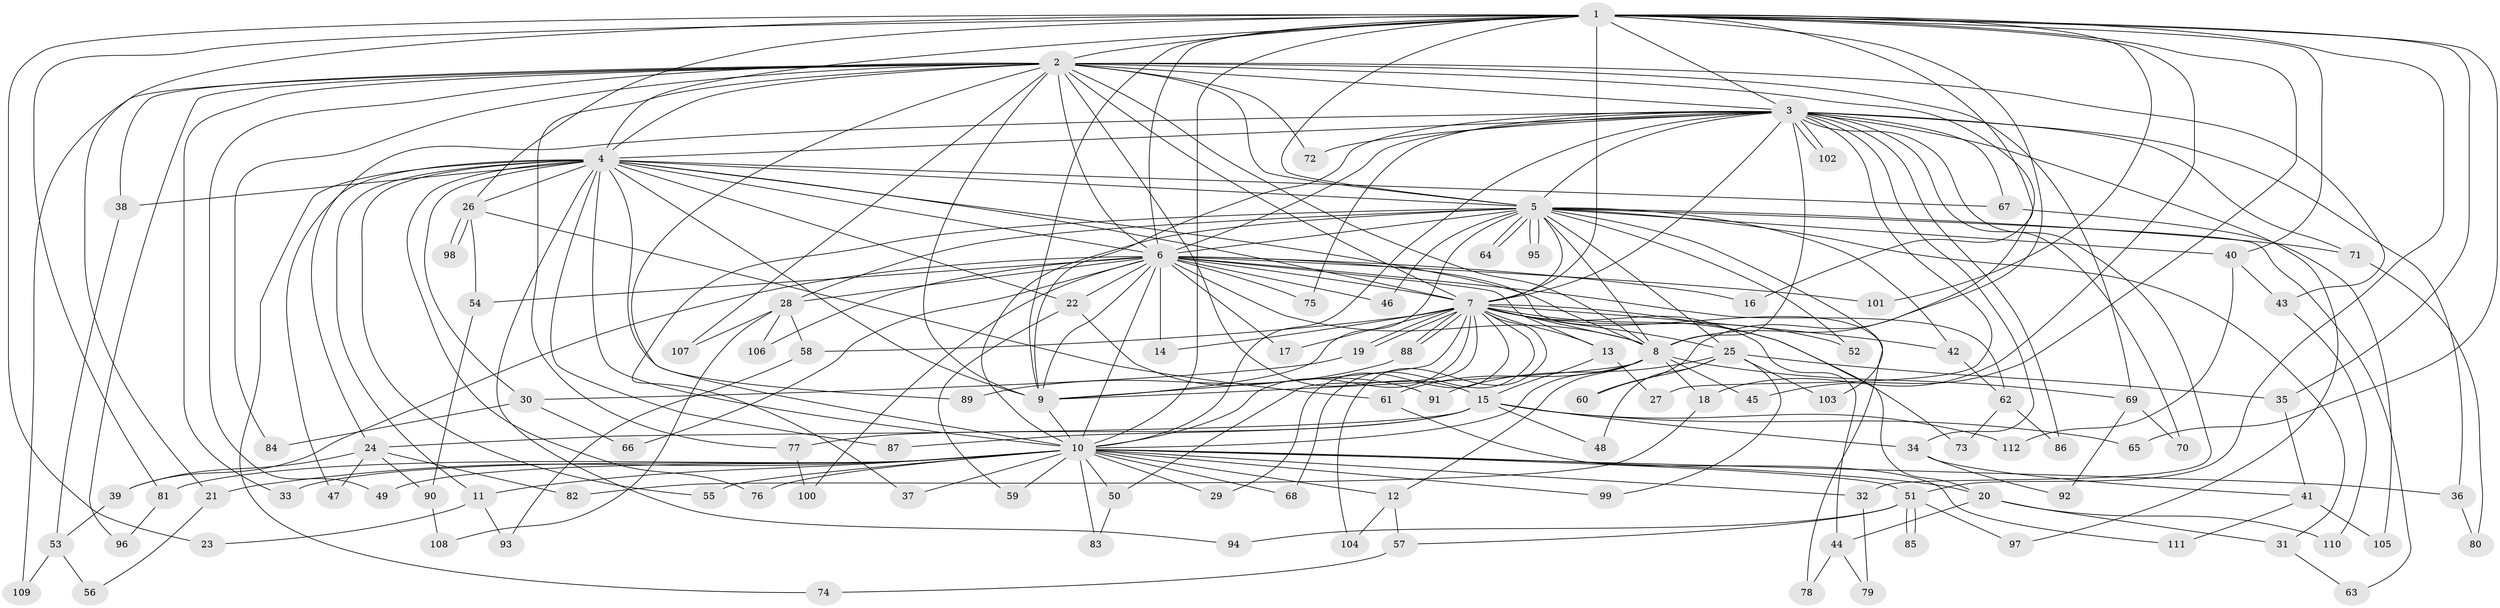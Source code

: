// coarse degree distribution, {18: 0.011235955056179775, 26: 0.011235955056179775, 21: 0.011235955056179775, 22: 0.011235955056179775, 23: 0.02247191011235955, 25: 0.011235955056179775, 13: 0.011235955056179775, 27: 0.011235955056179775, 4: 0.11235955056179775, 2: 0.5280898876404494, 3: 0.19101123595505617, 6: 0.02247191011235955, 8: 0.011235955056179775, 5: 0.02247191011235955, 1: 0.011235955056179775}
// Generated by graph-tools (version 1.1) at 2025/41/03/06/25 10:41:44]
// undirected, 112 vertices, 249 edges
graph export_dot {
graph [start="1"]
  node [color=gray90,style=filled];
  1;
  2;
  3;
  4;
  5;
  6;
  7;
  8;
  9;
  10;
  11;
  12;
  13;
  14;
  15;
  16;
  17;
  18;
  19;
  20;
  21;
  22;
  23;
  24;
  25;
  26;
  27;
  28;
  29;
  30;
  31;
  32;
  33;
  34;
  35;
  36;
  37;
  38;
  39;
  40;
  41;
  42;
  43;
  44;
  45;
  46;
  47;
  48;
  49;
  50;
  51;
  52;
  53;
  54;
  55;
  56;
  57;
  58;
  59;
  60;
  61;
  62;
  63;
  64;
  65;
  66;
  67;
  68;
  69;
  70;
  71;
  72;
  73;
  74;
  75;
  76;
  77;
  78;
  79;
  80;
  81;
  82;
  83;
  84;
  85;
  86;
  87;
  88;
  89;
  90;
  91;
  92;
  93;
  94;
  95;
  96;
  97;
  98;
  99;
  100;
  101;
  102;
  103;
  104;
  105;
  106;
  107;
  108;
  109;
  110;
  111;
  112;
  1 -- 2;
  1 -- 3;
  1 -- 4;
  1 -- 5;
  1 -- 6;
  1 -- 7;
  1 -- 8;
  1 -- 9;
  1 -- 10;
  1 -- 16;
  1 -- 18;
  1 -- 21;
  1 -- 23;
  1 -- 26;
  1 -- 35;
  1 -- 40;
  1 -- 45;
  1 -- 51;
  1 -- 65;
  1 -- 81;
  1 -- 101;
  2 -- 3;
  2 -- 4;
  2 -- 5;
  2 -- 6;
  2 -- 7;
  2 -- 8;
  2 -- 9;
  2 -- 10;
  2 -- 15;
  2 -- 33;
  2 -- 38;
  2 -- 43;
  2 -- 49;
  2 -- 60;
  2 -- 69;
  2 -- 72;
  2 -- 77;
  2 -- 84;
  2 -- 96;
  2 -- 107;
  2 -- 109;
  3 -- 4;
  3 -- 5;
  3 -- 6;
  3 -- 7;
  3 -- 8;
  3 -- 9;
  3 -- 10;
  3 -- 24;
  3 -- 27;
  3 -- 32;
  3 -- 34;
  3 -- 36;
  3 -- 67;
  3 -- 70;
  3 -- 71;
  3 -- 72;
  3 -- 75;
  3 -- 86;
  3 -- 97;
  3 -- 102;
  3 -- 102;
  4 -- 5;
  4 -- 6;
  4 -- 7;
  4 -- 8;
  4 -- 9;
  4 -- 10;
  4 -- 11;
  4 -- 22;
  4 -- 26;
  4 -- 30;
  4 -- 38;
  4 -- 47;
  4 -- 55;
  4 -- 67;
  4 -- 74;
  4 -- 76;
  4 -- 87;
  4 -- 89;
  4 -- 94;
  5 -- 6;
  5 -- 7;
  5 -- 8;
  5 -- 9;
  5 -- 10;
  5 -- 25;
  5 -- 28;
  5 -- 31;
  5 -- 37;
  5 -- 40;
  5 -- 42;
  5 -- 46;
  5 -- 52;
  5 -- 63;
  5 -- 64;
  5 -- 64;
  5 -- 71;
  5 -- 95;
  5 -- 95;
  5 -- 103;
  6 -- 7;
  6 -- 8;
  6 -- 9;
  6 -- 10;
  6 -- 13;
  6 -- 14;
  6 -- 16;
  6 -- 17;
  6 -- 22;
  6 -- 28;
  6 -- 39;
  6 -- 46;
  6 -- 54;
  6 -- 62;
  6 -- 66;
  6 -- 75;
  6 -- 78;
  6 -- 100;
  6 -- 101;
  6 -- 106;
  7 -- 8;
  7 -- 9;
  7 -- 10;
  7 -- 13;
  7 -- 14;
  7 -- 17;
  7 -- 19;
  7 -- 19;
  7 -- 20;
  7 -- 25;
  7 -- 29;
  7 -- 42;
  7 -- 44;
  7 -- 50;
  7 -- 52;
  7 -- 58;
  7 -- 68;
  7 -- 73;
  7 -- 88;
  7 -- 88;
  7 -- 104;
  8 -- 9;
  8 -- 10;
  8 -- 12;
  8 -- 18;
  8 -- 45;
  8 -- 61;
  8 -- 69;
  9 -- 10;
  10 -- 11;
  10 -- 12;
  10 -- 20;
  10 -- 21;
  10 -- 29;
  10 -- 32;
  10 -- 33;
  10 -- 36;
  10 -- 37;
  10 -- 49;
  10 -- 50;
  10 -- 51;
  10 -- 55;
  10 -- 59;
  10 -- 68;
  10 -- 76;
  10 -- 81;
  10 -- 83;
  10 -- 99;
  11 -- 23;
  11 -- 93;
  12 -- 57;
  12 -- 104;
  13 -- 15;
  13 -- 27;
  15 -- 24;
  15 -- 34;
  15 -- 48;
  15 -- 65;
  15 -- 77;
  15 -- 87;
  15 -- 112;
  18 -- 82;
  19 -- 30;
  20 -- 31;
  20 -- 44;
  20 -- 110;
  21 -- 56;
  22 -- 59;
  22 -- 91;
  24 -- 39;
  24 -- 47;
  24 -- 82;
  24 -- 90;
  25 -- 35;
  25 -- 48;
  25 -- 60;
  25 -- 91;
  25 -- 99;
  25 -- 103;
  26 -- 54;
  26 -- 61;
  26 -- 98;
  26 -- 98;
  28 -- 58;
  28 -- 106;
  28 -- 107;
  28 -- 108;
  30 -- 66;
  30 -- 84;
  31 -- 63;
  32 -- 79;
  34 -- 41;
  34 -- 92;
  35 -- 41;
  36 -- 80;
  38 -- 53;
  39 -- 53;
  40 -- 43;
  40 -- 112;
  41 -- 105;
  41 -- 111;
  42 -- 62;
  43 -- 110;
  44 -- 78;
  44 -- 79;
  50 -- 83;
  51 -- 57;
  51 -- 85;
  51 -- 85;
  51 -- 94;
  51 -- 97;
  53 -- 56;
  53 -- 109;
  54 -- 90;
  57 -- 74;
  58 -- 93;
  61 -- 111;
  62 -- 73;
  62 -- 86;
  67 -- 105;
  69 -- 70;
  69 -- 92;
  71 -- 80;
  77 -- 100;
  81 -- 96;
  88 -- 89;
  90 -- 108;
}
